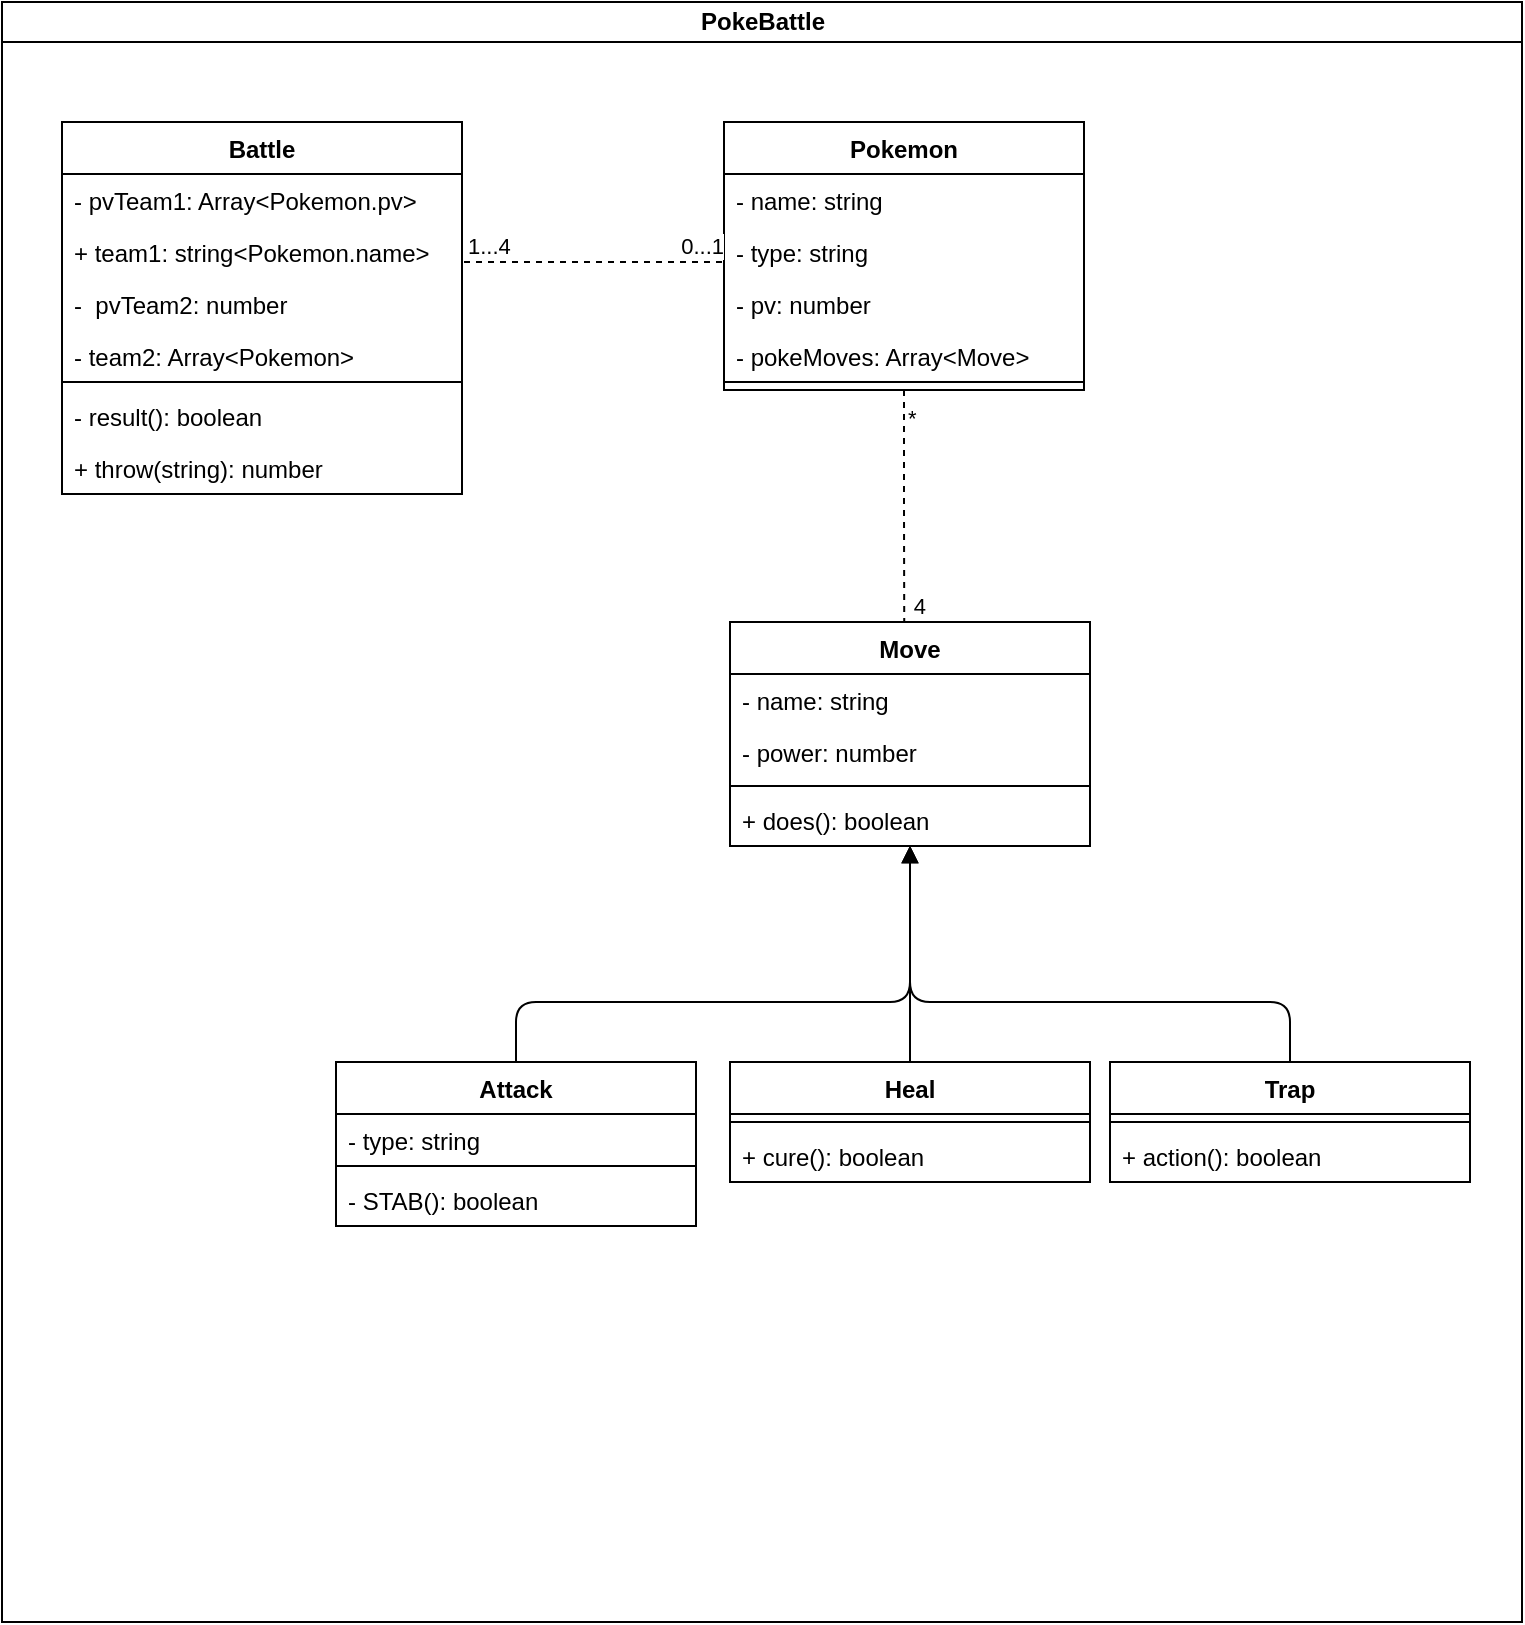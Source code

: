<mxfile version="14.1.8" type="github">
  <diagram id="prtHgNgQTEPvFCAcTncT" name="Page-1">
    <mxGraphModel dx="1221" dy="706" grid="1" gridSize="10" guides="1" tooltips="1" connect="1" arrows="1" fold="1" page="1" pageScale="1" pageWidth="827" pageHeight="1169" math="0" shadow="0">
      <root>
        <mxCell id="0" />
        <mxCell id="1" parent="0" />
        <mxCell id="dNxyNK7c78bLwvsdeMH5-11" value="PokeBattle" style="swimlane;html=1;startSize=20;horizontal=1;containerType=tree;glass=0;" parent="1" vertex="1">
          <mxGeometry x="67" y="20" width="760" height="810" as="geometry" />
        </mxCell>
        <mxCell id="mLjr8I31Hqfwe-pCWp4u-1" value="Battle" style="swimlane;fontStyle=1;align=center;verticalAlign=top;childLayout=stackLayout;horizontal=1;startSize=26;horizontalStack=0;resizeParent=1;resizeParentMax=0;resizeLast=0;collapsible=1;marginBottom=0;" vertex="1" parent="dNxyNK7c78bLwvsdeMH5-11">
          <mxGeometry x="30" y="60" width="200" height="186" as="geometry" />
        </mxCell>
        <mxCell id="mLjr8I31Hqfwe-pCWp4u-6" value="- pvTeam1: Array&lt;Pokemon.pv&gt;" style="text;strokeColor=none;fillColor=none;align=left;verticalAlign=top;spacingLeft=4;spacingRight=4;overflow=hidden;rotatable=0;points=[[0,0.5],[1,0.5]];portConstraint=eastwest;" vertex="1" parent="mLjr8I31Hqfwe-pCWp4u-1">
          <mxGeometry y="26" width="200" height="26" as="geometry" />
        </mxCell>
        <mxCell id="mLjr8I31Hqfwe-pCWp4u-5" value="+ team1: string&lt;Pokemon.name&gt;" style="text;strokeColor=none;fillColor=none;align=left;verticalAlign=top;spacingLeft=4;spacingRight=4;overflow=hidden;rotatable=0;points=[[0,0.5],[1,0.5]];portConstraint=eastwest;" vertex="1" parent="mLjr8I31Hqfwe-pCWp4u-1">
          <mxGeometry y="52" width="200" height="26" as="geometry" />
        </mxCell>
        <mxCell id="mLjr8I31Hqfwe-pCWp4u-8" value="-  pvTeam2: number" style="text;strokeColor=none;fillColor=none;align=left;verticalAlign=top;spacingLeft=4;spacingRight=4;overflow=hidden;rotatable=0;points=[[0,0.5],[1,0.5]];portConstraint=eastwest;" vertex="1" parent="mLjr8I31Hqfwe-pCWp4u-1">
          <mxGeometry y="78" width="200" height="26" as="geometry" />
        </mxCell>
        <mxCell id="mLjr8I31Hqfwe-pCWp4u-7" value="- team2: Array&lt;Pokemon&gt;" style="text;strokeColor=none;fillColor=none;align=left;verticalAlign=top;spacingLeft=4;spacingRight=4;overflow=hidden;rotatable=0;points=[[0,0.5],[1,0.5]];portConstraint=eastwest;" vertex="1" parent="mLjr8I31Hqfwe-pCWp4u-1">
          <mxGeometry y="104" width="200" height="22" as="geometry" />
        </mxCell>
        <mxCell id="mLjr8I31Hqfwe-pCWp4u-3" value="" style="line;strokeWidth=1;fillColor=none;align=left;verticalAlign=middle;spacingTop=-1;spacingLeft=3;spacingRight=3;rotatable=0;labelPosition=right;points=[];portConstraint=eastwest;" vertex="1" parent="mLjr8I31Hqfwe-pCWp4u-1">
          <mxGeometry y="126" width="200" height="8" as="geometry" />
        </mxCell>
        <mxCell id="mLjr8I31Hqfwe-pCWp4u-10" value="- result(): boolean" style="text;strokeColor=none;fillColor=none;align=left;verticalAlign=top;spacingLeft=4;spacingRight=4;overflow=hidden;rotatable=0;points=[[0,0.5],[1,0.5]];portConstraint=eastwest;" vertex="1" parent="mLjr8I31Hqfwe-pCWp4u-1">
          <mxGeometry y="134" width="200" height="26" as="geometry" />
        </mxCell>
        <mxCell id="mLjr8I31Hqfwe-pCWp4u-9" value="+ throw(string): number" style="text;strokeColor=none;fillColor=none;align=left;verticalAlign=top;spacingLeft=4;spacingRight=4;overflow=hidden;rotatable=0;points=[[0,0.5],[1,0.5]];portConstraint=eastwest;" vertex="1" parent="mLjr8I31Hqfwe-pCWp4u-1">
          <mxGeometry y="160" width="200" height="26" as="geometry" />
        </mxCell>
        <mxCell id="mLjr8I31Hqfwe-pCWp4u-11" value="Pokemon" style="swimlane;fontStyle=1;align=center;verticalAlign=top;childLayout=stackLayout;horizontal=1;startSize=26;horizontalStack=0;resizeParent=1;resizeParentMax=0;resizeLast=0;collapsible=1;marginBottom=0;" vertex="1" parent="dNxyNK7c78bLwvsdeMH5-11">
          <mxGeometry x="361" y="60" width="180" height="134" as="geometry" />
        </mxCell>
        <mxCell id="mLjr8I31Hqfwe-pCWp4u-12" value="- name: string" style="text;strokeColor=none;fillColor=none;align=left;verticalAlign=top;spacingLeft=4;spacingRight=4;overflow=hidden;rotatable=0;points=[[0,0.5],[1,0.5]];portConstraint=eastwest;" vertex="1" parent="mLjr8I31Hqfwe-pCWp4u-11">
          <mxGeometry y="26" width="180" height="26" as="geometry" />
        </mxCell>
        <mxCell id="mLjr8I31Hqfwe-pCWp4u-13" value="- type: string" style="text;strokeColor=none;fillColor=none;align=left;verticalAlign=top;spacingLeft=4;spacingRight=4;overflow=hidden;rotatable=0;points=[[0,0.5],[1,0.5]];portConstraint=eastwest;" vertex="1" parent="mLjr8I31Hqfwe-pCWp4u-11">
          <mxGeometry y="52" width="180" height="26" as="geometry" />
        </mxCell>
        <mxCell id="mLjr8I31Hqfwe-pCWp4u-39" value="- pv: number" style="text;strokeColor=none;fillColor=none;align=left;verticalAlign=top;spacingLeft=4;spacingRight=4;overflow=hidden;rotatable=0;points=[[0,0.5],[1,0.5]];portConstraint=eastwest;" vertex="1" parent="mLjr8I31Hqfwe-pCWp4u-11">
          <mxGeometry y="78" width="180" height="26" as="geometry" />
        </mxCell>
        <mxCell id="mLjr8I31Hqfwe-pCWp4u-14" value="- pokeMoves: Array&lt;Move&gt;" style="text;strokeColor=none;fillColor=none;align=left;verticalAlign=top;spacingLeft=4;spacingRight=4;overflow=hidden;rotatable=0;points=[[0,0.5],[1,0.5]];portConstraint=eastwest;" vertex="1" parent="mLjr8I31Hqfwe-pCWp4u-11">
          <mxGeometry y="104" width="180" height="22" as="geometry" />
        </mxCell>
        <mxCell id="mLjr8I31Hqfwe-pCWp4u-15" value="" style="line;strokeWidth=1;fillColor=none;align=left;verticalAlign=middle;spacingTop=-1;spacingLeft=3;spacingRight=3;rotatable=0;labelPosition=right;points=[];portConstraint=eastwest;" vertex="1" parent="mLjr8I31Hqfwe-pCWp4u-11">
          <mxGeometry y="126" width="180" height="8" as="geometry" />
        </mxCell>
        <mxCell id="mLjr8I31Hqfwe-pCWp4u-20" value="" style="endArrow=none;html=1;edgeStyle=orthogonalEdgeStyle;dashed=1;" edge="1" parent="dNxyNK7c78bLwvsdeMH5-11">
          <mxGeometry relative="1" as="geometry">
            <mxPoint x="231" y="130" as="sourcePoint" />
            <mxPoint x="361" y="130" as="targetPoint" />
          </mxGeometry>
        </mxCell>
        <mxCell id="mLjr8I31Hqfwe-pCWp4u-21" value="1...4" style="edgeLabel;resizable=0;html=1;align=left;verticalAlign=bottom;" connectable="0" vertex="1" parent="mLjr8I31Hqfwe-pCWp4u-20">
          <mxGeometry x="-1" relative="1" as="geometry" />
        </mxCell>
        <mxCell id="mLjr8I31Hqfwe-pCWp4u-22" value="0...1" style="edgeLabel;resizable=0;html=1;align=right;verticalAlign=bottom;" connectable="0" vertex="1" parent="mLjr8I31Hqfwe-pCWp4u-20">
          <mxGeometry x="1" relative="1" as="geometry" />
        </mxCell>
        <mxCell id="mLjr8I31Hqfwe-pCWp4u-23" value="" style="endArrow=none;html=1;edgeStyle=orthogonalEdgeStyle;exitX=0.5;exitY=1;exitDx=0;exitDy=0;dashed=1;entryX=0.484;entryY=0.004;entryDx=0;entryDy=0;entryPerimeter=0;" edge="1" parent="dNxyNK7c78bLwvsdeMH5-11" source="mLjr8I31Hqfwe-pCWp4u-11" target="mLjr8I31Hqfwe-pCWp4u-27">
          <mxGeometry relative="1" as="geometry">
            <mxPoint x="374" y="220" as="sourcePoint" />
            <mxPoint x="410" y="310" as="targetPoint" />
          </mxGeometry>
        </mxCell>
        <mxCell id="mLjr8I31Hqfwe-pCWp4u-24" value="*" style="edgeLabel;resizable=0;html=1;align=left;verticalAlign=bottom;" connectable="0" vertex="1" parent="mLjr8I31Hqfwe-pCWp4u-23">
          <mxGeometry x="-1" relative="1" as="geometry">
            <mxPoint y="22" as="offset" />
          </mxGeometry>
        </mxCell>
        <mxCell id="mLjr8I31Hqfwe-pCWp4u-25" value="4" style="edgeLabel;resizable=0;html=1;align=right;verticalAlign=bottom;" connectable="0" vertex="1" parent="mLjr8I31Hqfwe-pCWp4u-23">
          <mxGeometry x="1" relative="1" as="geometry">
            <mxPoint x="11.88" as="offset" />
          </mxGeometry>
        </mxCell>
        <mxCell id="mLjr8I31Hqfwe-pCWp4u-27" value="Move" style="swimlane;fontStyle=1;align=center;verticalAlign=top;childLayout=stackLayout;horizontal=1;startSize=26;horizontalStack=0;resizeParent=1;resizeParentMax=0;resizeLast=0;collapsible=1;marginBottom=0;" vertex="1" parent="dNxyNK7c78bLwvsdeMH5-11">
          <mxGeometry x="364" y="310" width="180" height="112" as="geometry" />
        </mxCell>
        <mxCell id="mLjr8I31Hqfwe-pCWp4u-28" value="- name: string" style="text;strokeColor=none;fillColor=none;align=left;verticalAlign=top;spacingLeft=4;spacingRight=4;overflow=hidden;rotatable=0;points=[[0,0.5],[1,0.5]];portConstraint=eastwest;" vertex="1" parent="mLjr8I31Hqfwe-pCWp4u-27">
          <mxGeometry y="26" width="180" height="26" as="geometry" />
        </mxCell>
        <mxCell id="mLjr8I31Hqfwe-pCWp4u-29" value="- power: number" style="text;strokeColor=none;fillColor=none;align=left;verticalAlign=top;spacingLeft=4;spacingRight=4;overflow=hidden;rotatable=0;points=[[0,0.5],[1,0.5]];portConstraint=eastwest;" vertex="1" parent="mLjr8I31Hqfwe-pCWp4u-27">
          <mxGeometry y="52" width="180" height="26" as="geometry" />
        </mxCell>
        <mxCell id="mLjr8I31Hqfwe-pCWp4u-31" value="" style="line;strokeWidth=1;fillColor=none;align=left;verticalAlign=middle;spacingTop=-1;spacingLeft=3;spacingRight=3;rotatable=0;labelPosition=right;points=[];portConstraint=eastwest;" vertex="1" parent="mLjr8I31Hqfwe-pCWp4u-27">
          <mxGeometry y="78" width="180" height="8" as="geometry" />
        </mxCell>
        <mxCell id="mLjr8I31Hqfwe-pCWp4u-116" value="+ does(): boolean" style="text;strokeColor=none;fillColor=none;align=left;verticalAlign=top;spacingLeft=4;spacingRight=4;overflow=hidden;rotatable=0;points=[[0,0.5],[1,0.5]];portConstraint=eastwest;" vertex="1" parent="mLjr8I31Hqfwe-pCWp4u-27">
          <mxGeometry y="86" width="180" height="26" as="geometry" />
        </mxCell>
        <mxCell id="mLjr8I31Hqfwe-pCWp4u-44" value="Heal" style="swimlane;fontStyle=1;align=center;verticalAlign=top;childLayout=stackLayout;horizontal=1;startSize=26;horizontalStack=0;resizeParent=1;resizeParentMax=0;resizeLast=0;collapsible=1;marginBottom=0;" vertex="1" parent="dNxyNK7c78bLwvsdeMH5-11">
          <mxGeometry x="364" y="530" width="180" height="60" as="geometry" />
        </mxCell>
        <mxCell id="mLjr8I31Hqfwe-pCWp4u-47" value="" style="line;strokeWidth=1;fillColor=none;align=left;verticalAlign=middle;spacingTop=-1;spacingLeft=3;spacingRight=3;rotatable=0;labelPosition=right;points=[];portConstraint=eastwest;" vertex="1" parent="mLjr8I31Hqfwe-pCWp4u-44">
          <mxGeometry y="26" width="180" height="8" as="geometry" />
        </mxCell>
        <mxCell id="mLjr8I31Hqfwe-pCWp4u-117" value="+ cure(): boolean" style="text;strokeColor=none;fillColor=none;align=left;verticalAlign=top;spacingLeft=4;spacingRight=4;overflow=hidden;rotatable=0;points=[[0,0.5],[1,0.5]];portConstraint=eastwest;" vertex="1" parent="mLjr8I31Hqfwe-pCWp4u-44">
          <mxGeometry y="34" width="180" height="26" as="geometry" />
        </mxCell>
        <mxCell id="mLjr8I31Hqfwe-pCWp4u-48" value="Trap" style="swimlane;fontStyle=1;align=center;verticalAlign=top;childLayout=stackLayout;horizontal=1;startSize=26;horizontalStack=0;resizeParent=1;resizeParentMax=0;resizeLast=0;collapsible=1;marginBottom=0;" vertex="1" parent="dNxyNK7c78bLwvsdeMH5-11">
          <mxGeometry x="554" y="530" width="180" height="60" as="geometry" />
        </mxCell>
        <mxCell id="mLjr8I31Hqfwe-pCWp4u-50" value="" style="line;strokeWidth=1;fillColor=none;align=left;verticalAlign=middle;spacingTop=-1;spacingLeft=3;spacingRight=3;rotatable=0;labelPosition=right;points=[];portConstraint=eastwest;" vertex="1" parent="mLjr8I31Hqfwe-pCWp4u-48">
          <mxGeometry y="26" width="180" height="8" as="geometry" />
        </mxCell>
        <mxCell id="mLjr8I31Hqfwe-pCWp4u-51" value="+ action(): boolean" style="text;strokeColor=none;fillColor=none;align=left;verticalAlign=top;spacingLeft=4;spacingRight=4;overflow=hidden;rotatable=0;points=[[0,0.5],[1,0.5]];portConstraint=eastwest;" vertex="1" parent="mLjr8I31Hqfwe-pCWp4u-48">
          <mxGeometry y="34" width="180" height="26" as="geometry" />
        </mxCell>
        <mxCell id="mLjr8I31Hqfwe-pCWp4u-52" value="Attack" style="swimlane;fontStyle=1;align=center;verticalAlign=top;childLayout=stackLayout;horizontal=1;startSize=26;horizontalStack=0;resizeParent=1;resizeParentMax=0;resizeLast=0;collapsible=1;marginBottom=0;" vertex="1" parent="dNxyNK7c78bLwvsdeMH5-11">
          <mxGeometry x="167" y="530" width="180" height="82" as="geometry" />
        </mxCell>
        <mxCell id="mLjr8I31Hqfwe-pCWp4u-134" value="- type: string" style="text;strokeColor=none;fillColor=none;align=left;verticalAlign=top;spacingLeft=4;spacingRight=4;overflow=hidden;rotatable=0;points=[[0,0.5],[1,0.5]];portConstraint=eastwest;" vertex="1" parent="mLjr8I31Hqfwe-pCWp4u-52">
          <mxGeometry y="26" width="180" height="22" as="geometry" />
        </mxCell>
        <mxCell id="mLjr8I31Hqfwe-pCWp4u-55" value="" style="line;strokeWidth=1;fillColor=none;align=left;verticalAlign=middle;spacingTop=-1;spacingLeft=3;spacingRight=3;rotatable=0;labelPosition=right;points=[];portConstraint=eastwest;" vertex="1" parent="mLjr8I31Hqfwe-pCWp4u-52">
          <mxGeometry y="48" width="180" height="8" as="geometry" />
        </mxCell>
        <mxCell id="mLjr8I31Hqfwe-pCWp4u-33" value="- STAB(): boolean" style="text;strokeColor=none;fillColor=none;align=left;verticalAlign=top;spacingLeft=4;spacingRight=4;overflow=hidden;rotatable=0;points=[[0,0.5],[1,0.5]];portConstraint=eastwest;" vertex="1" parent="mLjr8I31Hqfwe-pCWp4u-52">
          <mxGeometry y="56" width="180" height="26" as="geometry" />
        </mxCell>
        <mxCell id="mLjr8I31Hqfwe-pCWp4u-59" value="" style="endArrow=block;endFill=1;html=1;edgeStyle=orthogonalEdgeStyle;align=left;verticalAlign=top;exitX=0.5;exitY=0;exitDx=0;exitDy=0;entryX=0.5;entryY=1;entryDx=0;entryDy=0;" edge="1" parent="dNxyNK7c78bLwvsdeMH5-11" source="mLjr8I31Hqfwe-pCWp4u-52" target="mLjr8I31Hqfwe-pCWp4u-27">
          <mxGeometry x="-1" relative="1" as="geometry">
            <mxPoint x="187" y="590" as="sourcePoint" />
            <mxPoint x="454" y="470" as="targetPoint" />
            <Array as="points">
              <mxPoint x="257" y="500" />
              <mxPoint x="454" y="500" />
            </Array>
          </mxGeometry>
        </mxCell>
        <mxCell id="mLjr8I31Hqfwe-pCWp4u-61" value="" style="endArrow=block;endFill=1;html=1;edgeStyle=orthogonalEdgeStyle;align=left;verticalAlign=top;exitX=0.5;exitY=0;exitDx=0;exitDy=0;entryX=0.5;entryY=1;entryDx=0;entryDy=0;" edge="1" parent="dNxyNK7c78bLwvsdeMH5-11" source="mLjr8I31Hqfwe-pCWp4u-44" target="mLjr8I31Hqfwe-pCWp4u-27">
          <mxGeometry x="-1" relative="1" as="geometry">
            <mxPoint x="387" y="530" as="sourcePoint" />
            <mxPoint x="454" y="470" as="targetPoint" />
            <Array as="points" />
          </mxGeometry>
        </mxCell>
        <mxCell id="mLjr8I31Hqfwe-pCWp4u-63" value="" style="endArrow=block;endFill=1;html=1;edgeStyle=orthogonalEdgeStyle;align=left;verticalAlign=top;exitX=0.5;exitY=0;exitDx=0;exitDy=0;entryX=0.5;entryY=1;entryDx=0;entryDy=0;" edge="1" parent="dNxyNK7c78bLwvsdeMH5-11" source="mLjr8I31Hqfwe-pCWp4u-48" target="mLjr8I31Hqfwe-pCWp4u-27">
          <mxGeometry x="-1" relative="1" as="geometry">
            <mxPoint x="257" y="530" as="sourcePoint" />
            <mxPoint x="454" y="470" as="targetPoint" />
            <Array as="points">
              <mxPoint x="644" y="500" />
              <mxPoint x="454" y="500" />
            </Array>
          </mxGeometry>
        </mxCell>
      </root>
    </mxGraphModel>
  </diagram>
</mxfile>
